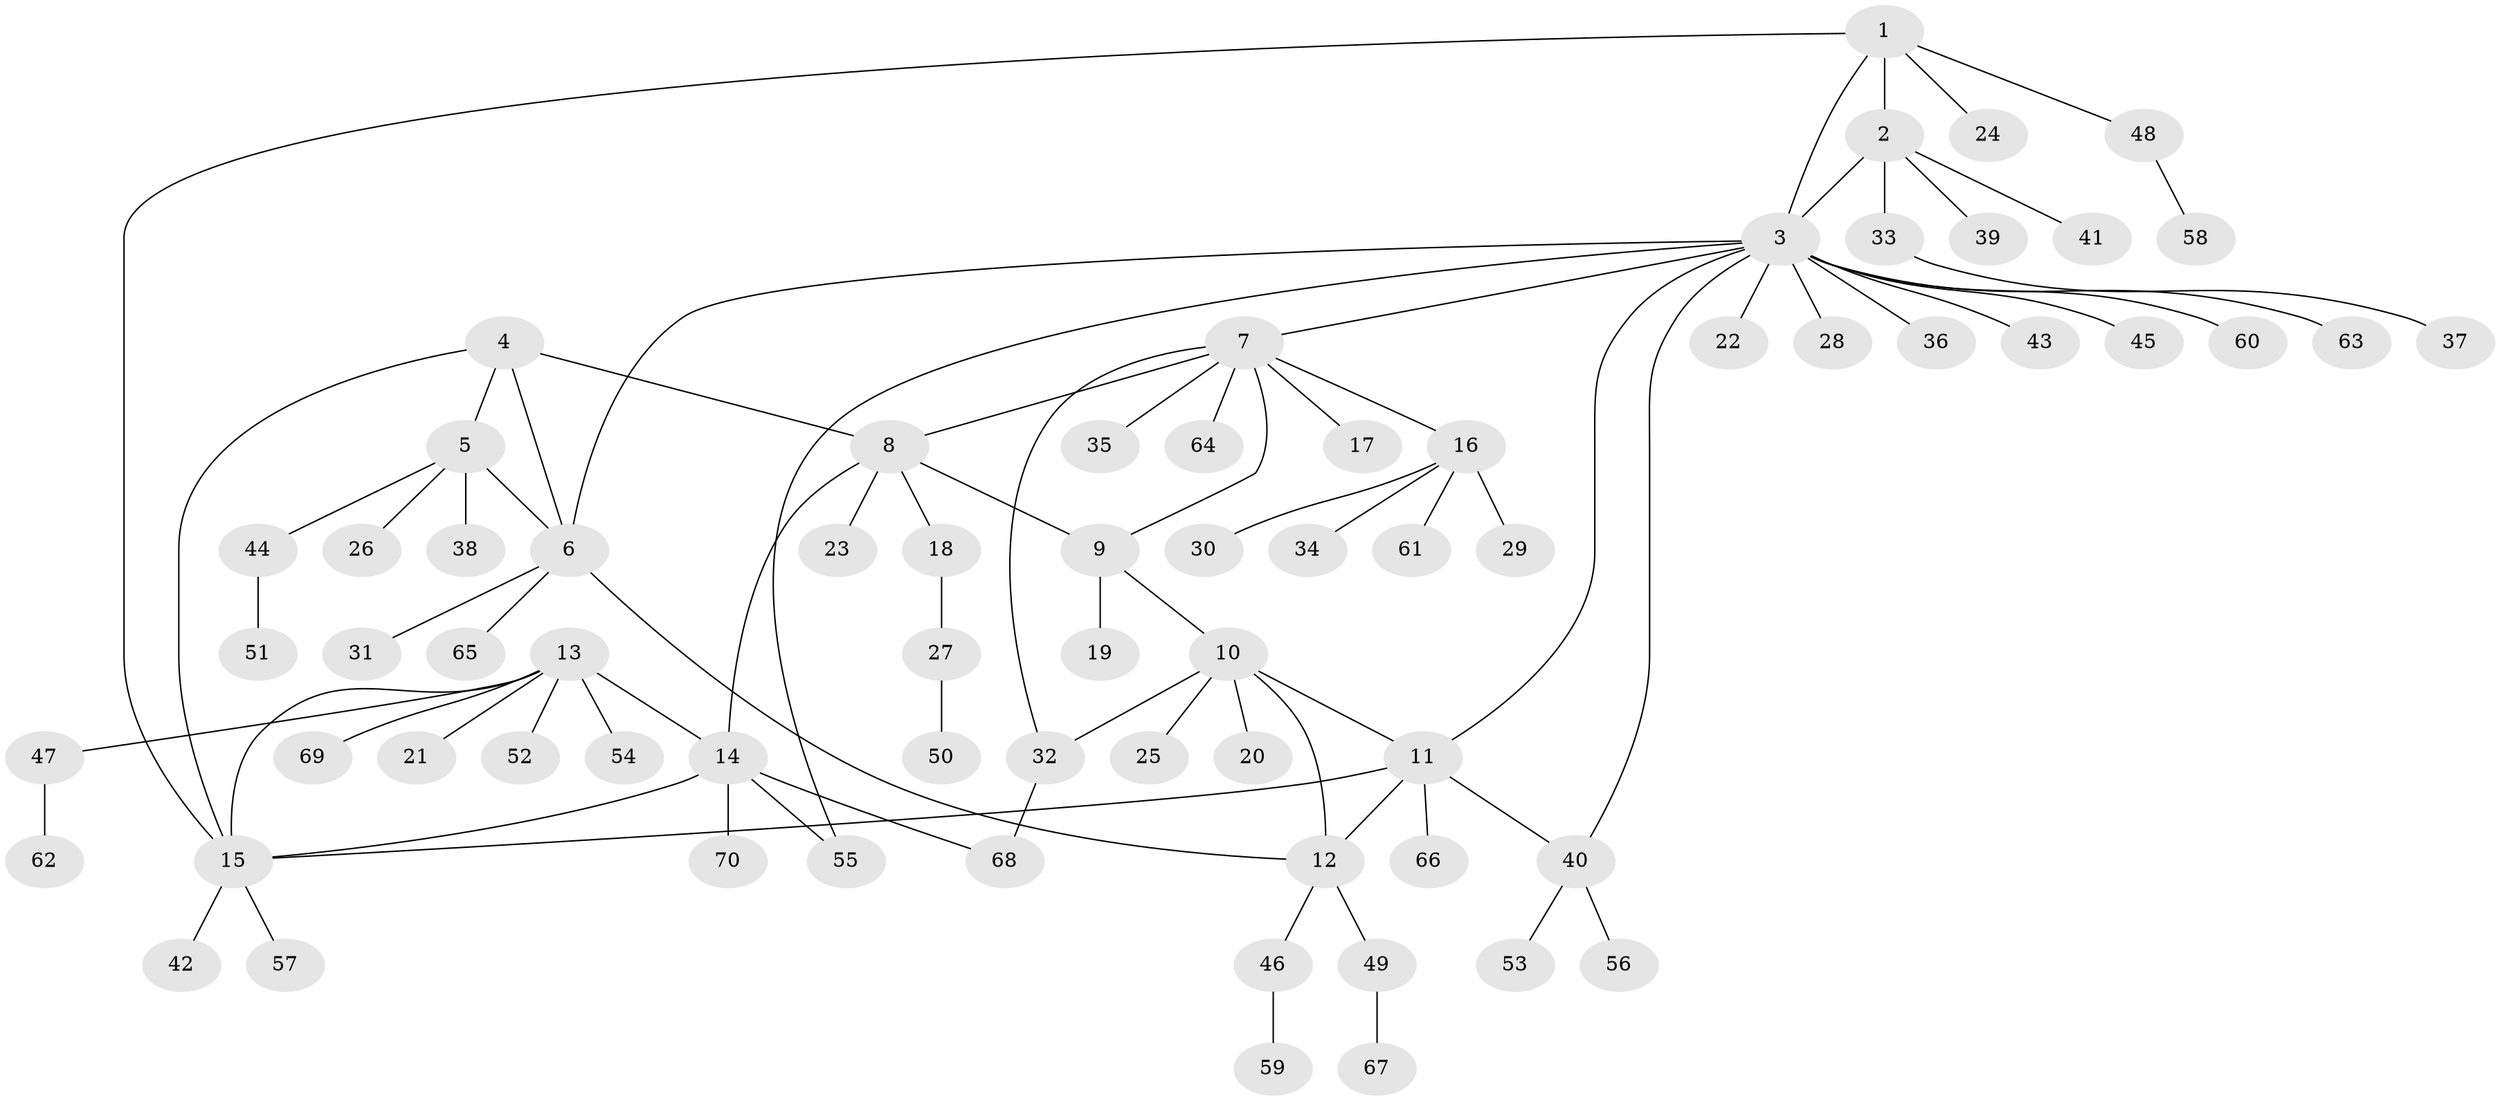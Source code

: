 // Generated by graph-tools (version 1.1) at 2025/37/03/09/25 02:37:42]
// undirected, 70 vertices, 84 edges
graph export_dot {
graph [start="1"]
  node [color=gray90,style=filled];
  1;
  2;
  3;
  4;
  5;
  6;
  7;
  8;
  9;
  10;
  11;
  12;
  13;
  14;
  15;
  16;
  17;
  18;
  19;
  20;
  21;
  22;
  23;
  24;
  25;
  26;
  27;
  28;
  29;
  30;
  31;
  32;
  33;
  34;
  35;
  36;
  37;
  38;
  39;
  40;
  41;
  42;
  43;
  44;
  45;
  46;
  47;
  48;
  49;
  50;
  51;
  52;
  53;
  54;
  55;
  56;
  57;
  58;
  59;
  60;
  61;
  62;
  63;
  64;
  65;
  66;
  67;
  68;
  69;
  70;
  1 -- 2;
  1 -- 3;
  1 -- 15;
  1 -- 24;
  1 -- 48;
  2 -- 3;
  2 -- 33;
  2 -- 39;
  2 -- 41;
  3 -- 6;
  3 -- 7;
  3 -- 11;
  3 -- 22;
  3 -- 28;
  3 -- 36;
  3 -- 40;
  3 -- 43;
  3 -- 45;
  3 -- 55;
  3 -- 60;
  3 -- 63;
  4 -- 5;
  4 -- 6;
  4 -- 8;
  4 -- 15;
  5 -- 6;
  5 -- 26;
  5 -- 38;
  5 -- 44;
  6 -- 12;
  6 -- 31;
  6 -- 65;
  7 -- 8;
  7 -- 9;
  7 -- 16;
  7 -- 17;
  7 -- 32;
  7 -- 35;
  7 -- 64;
  8 -- 9;
  8 -- 14;
  8 -- 18;
  8 -- 23;
  9 -- 10;
  9 -- 19;
  10 -- 11;
  10 -- 12;
  10 -- 20;
  10 -- 25;
  10 -- 32;
  11 -- 12;
  11 -- 15;
  11 -- 40;
  11 -- 66;
  12 -- 46;
  12 -- 49;
  13 -- 14;
  13 -- 15;
  13 -- 21;
  13 -- 47;
  13 -- 52;
  13 -- 54;
  13 -- 69;
  14 -- 15;
  14 -- 55;
  14 -- 68;
  14 -- 70;
  15 -- 42;
  15 -- 57;
  16 -- 29;
  16 -- 30;
  16 -- 34;
  16 -- 61;
  18 -- 27;
  27 -- 50;
  32 -- 68;
  33 -- 37;
  40 -- 53;
  40 -- 56;
  44 -- 51;
  46 -- 59;
  47 -- 62;
  48 -- 58;
  49 -- 67;
}
